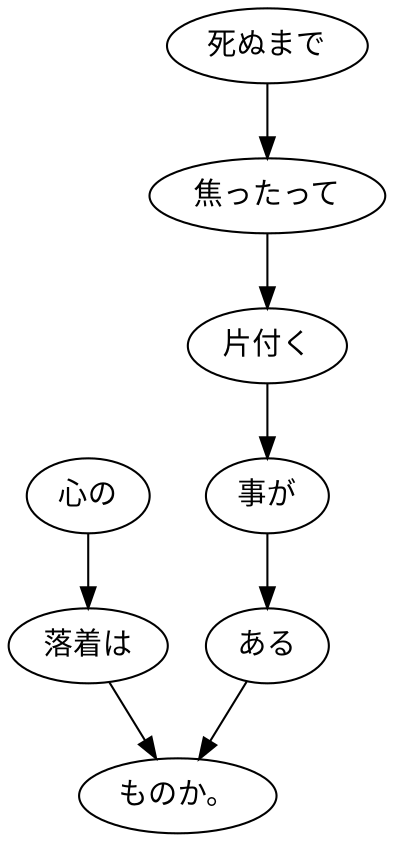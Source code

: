 digraph graph5515 {
	node0 [label="心の"];
	node1 [label="落着は"];
	node2 [label="死ぬまで"];
	node3 [label="焦ったって"];
	node4 [label="片付く"];
	node5 [label="事が"];
	node6 [label="ある"];
	node7 [label="ものか。"];
	node0 -> node1;
	node1 -> node7;
	node2 -> node3;
	node3 -> node4;
	node4 -> node5;
	node5 -> node6;
	node6 -> node7;
}
